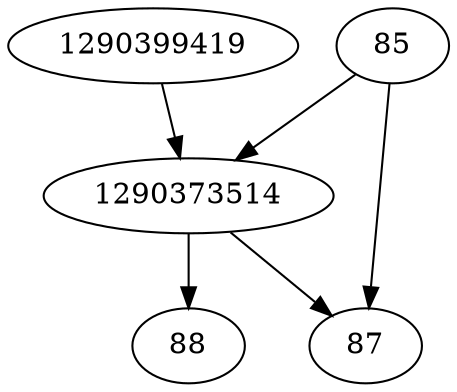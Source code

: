 strict digraph  {
1290373514;
85;
87;
88;
1290399419;
1290373514 -> 87;
1290373514 -> 88;
85 -> 87;
85 -> 1290373514;
1290399419 -> 1290373514;
}
